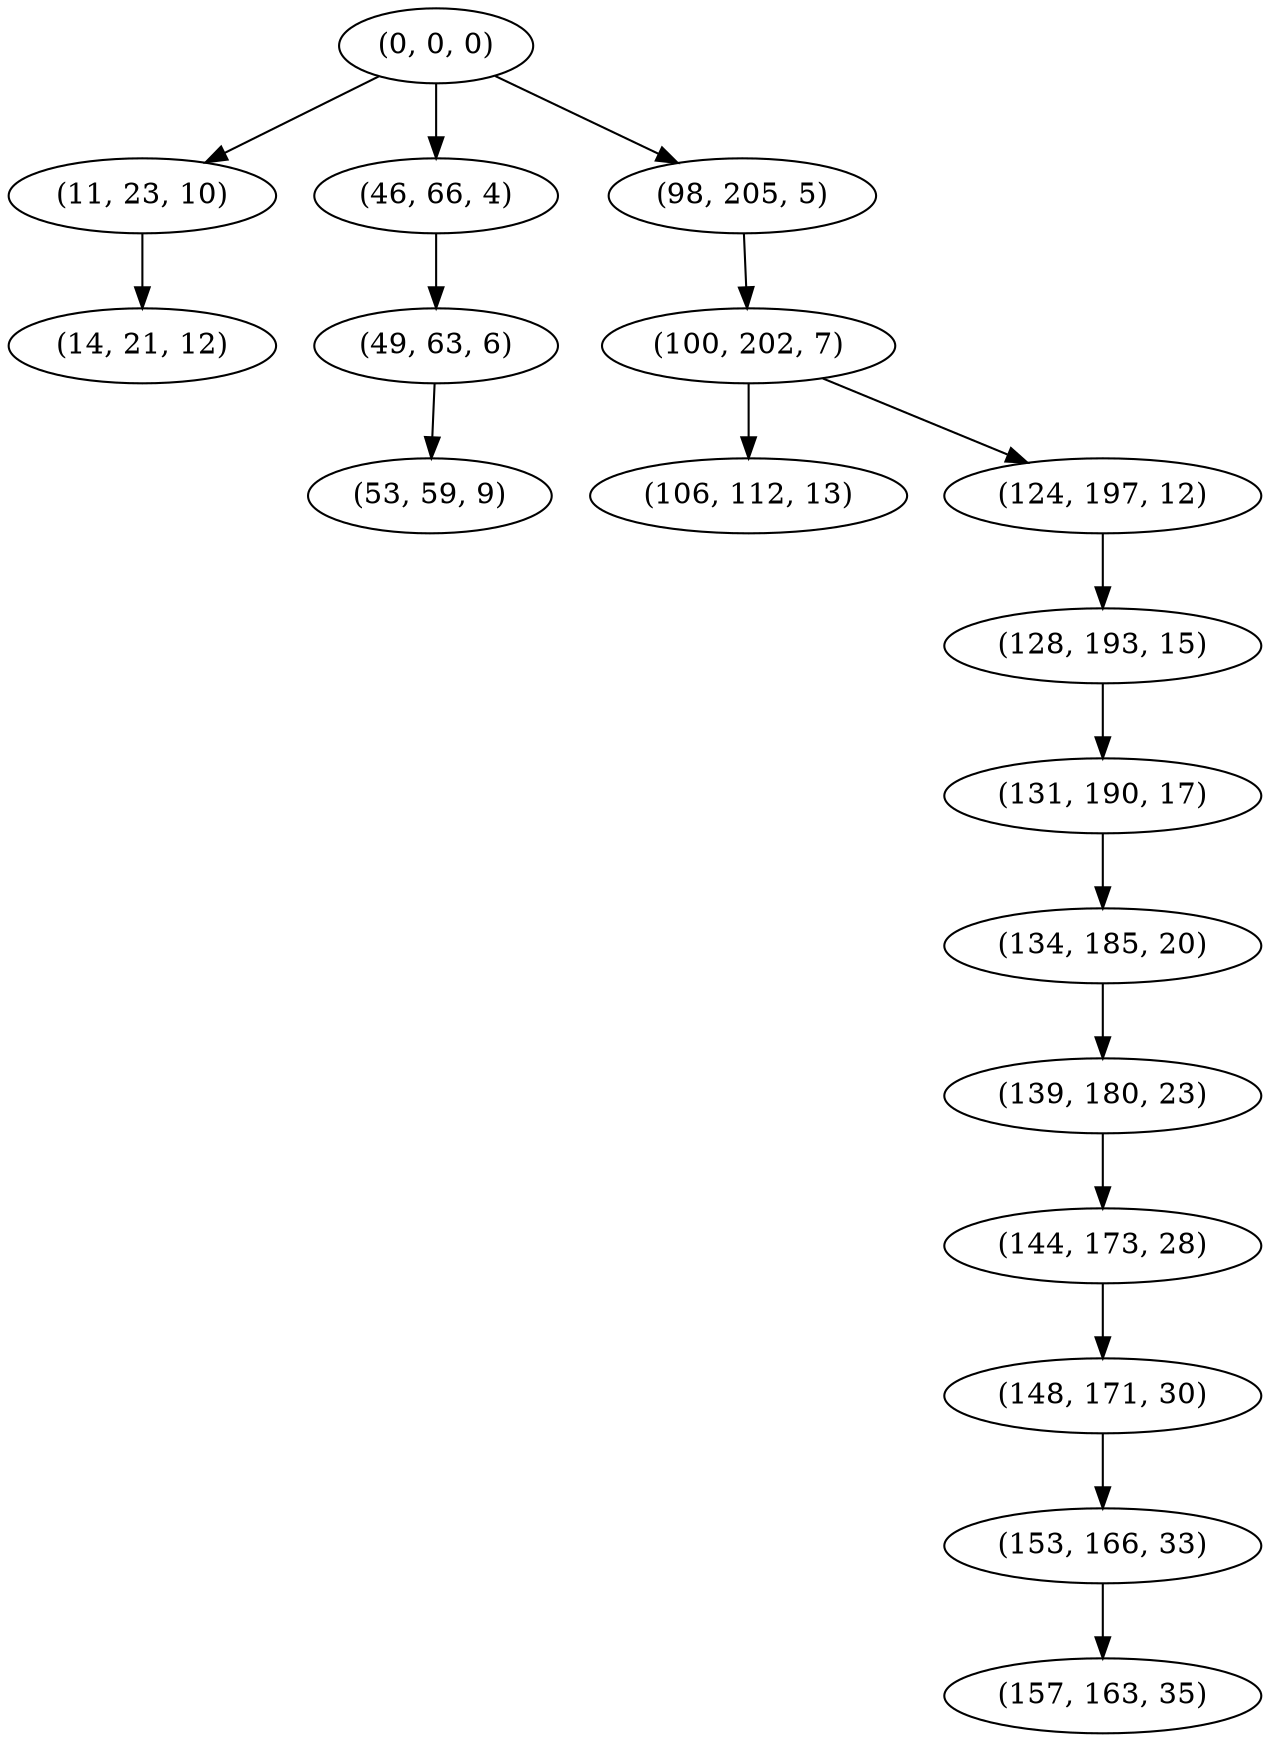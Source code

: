 digraph tree {
    "(0, 0, 0)";
    "(11, 23, 10)";
    "(14, 21, 12)";
    "(46, 66, 4)";
    "(49, 63, 6)";
    "(53, 59, 9)";
    "(98, 205, 5)";
    "(100, 202, 7)";
    "(106, 112, 13)";
    "(124, 197, 12)";
    "(128, 193, 15)";
    "(131, 190, 17)";
    "(134, 185, 20)";
    "(139, 180, 23)";
    "(144, 173, 28)";
    "(148, 171, 30)";
    "(153, 166, 33)";
    "(157, 163, 35)";
    "(0, 0, 0)" -> "(11, 23, 10)";
    "(0, 0, 0)" -> "(46, 66, 4)";
    "(0, 0, 0)" -> "(98, 205, 5)";
    "(11, 23, 10)" -> "(14, 21, 12)";
    "(46, 66, 4)" -> "(49, 63, 6)";
    "(49, 63, 6)" -> "(53, 59, 9)";
    "(98, 205, 5)" -> "(100, 202, 7)";
    "(100, 202, 7)" -> "(106, 112, 13)";
    "(100, 202, 7)" -> "(124, 197, 12)";
    "(124, 197, 12)" -> "(128, 193, 15)";
    "(128, 193, 15)" -> "(131, 190, 17)";
    "(131, 190, 17)" -> "(134, 185, 20)";
    "(134, 185, 20)" -> "(139, 180, 23)";
    "(139, 180, 23)" -> "(144, 173, 28)";
    "(144, 173, 28)" -> "(148, 171, 30)";
    "(148, 171, 30)" -> "(153, 166, 33)";
    "(153, 166, 33)" -> "(157, 163, 35)";
}

